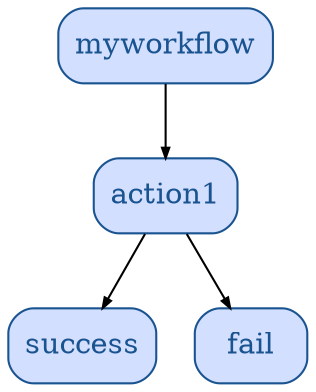 digraph G {
  myworkflow [ fillcolor="#D3DFFF" shape="box" color="#1A5490" fontcolor="#1A5490" style="rounded,filled" ];
  action1 [ fillcolor="#D3DFFF" shape="box" color="#1A5490" fontcolor="#1A5490" style="rounded,filled" ];
  success [ fillcolor="#D3DFFF" shape="box" color="#1A5490" fontcolor="#1A5490" style="rounded,filled" ];
  fail [ fillcolor="#D3DFFF" shape="box" color="#1A5490" fontcolor="#1A5490" style="rounded,filled" ];
  myworkflow -> action1 [ arrowsize="0.5" ];
  action1 -> success [ arrowsize="0.5" ];
  action1 -> fail [ arrowsize="0.5" ];
}
